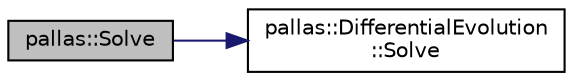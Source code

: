 digraph "pallas::Solve"
{
  edge [fontname="Helvetica",fontsize="10",labelfontname="Helvetica",labelfontsize="10"];
  node [fontname="Helvetica",fontsize="10",shape=record];
  rankdir="LR";
  Node1 [label="pallas::Solve",height=0.2,width=0.4,color="black", fillcolor="grey75", style="filled", fontcolor="black"];
  Node1 -> Node2 [color="midnightblue",fontsize="10",style="solid",fontname="Helvetica"];
  Node2 [label="pallas::DifferentialEvolution\l::Solve",height=0.2,width=0.4,color="black", fillcolor="white", style="filled",URL="$classpallas_1_1_differential_evolution.html#af5f05e7a781b030afc77b80a23bf6541",tooltip="Minimizes the specified gradient problem. "];
}

